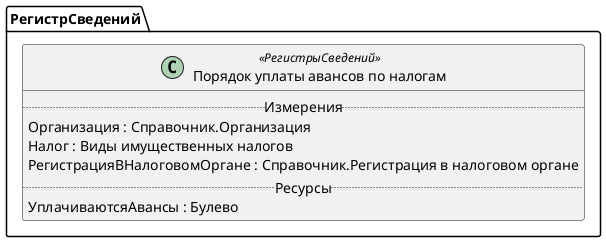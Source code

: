 ﻿@startuml ПорядокУплатыНалоговНаМестах
'!include templates.wsd
'..\include templates.wsd
class РегистрСведений.ПорядокУплатыНалоговНаМестах as "Порядок уплаты авансов по налогам" <<РегистрыСведений>>
{
..Измерения..
Организация : Справочник.Организация
Налог : Виды имущественных налогов
РегистрацияВНалоговомОргане : Справочник.Регистрация в налоговом органе
..Ресурсы..
УплачиваютсяАвансы : Булево
}
@enduml
